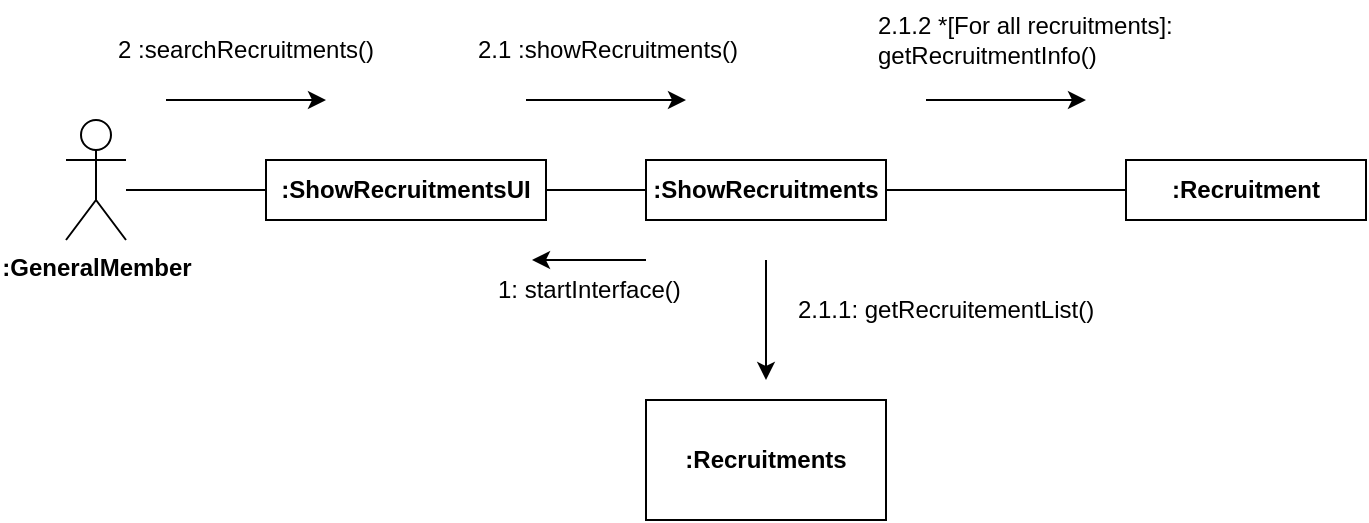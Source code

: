 <mxfile version="20.8.16" type="device"><diagram id="5Im231RPaUGk9WyizyXa" name="페이지-1"><mxGraphModel dx="712" dy="828" grid="1" gridSize="10" guides="1" tooltips="1" connect="1" arrows="1" fold="1" page="1" pageScale="1" pageWidth="827" pageHeight="1169" math="0" shadow="0"><root><mxCell id="0"/><mxCell id="1" parent="0"/><mxCell id="JWW03FLZEhvH0JMGyK4w-1" value=":GeneralMember" style="shape=umlActor;verticalLabelPosition=bottom;verticalAlign=top;html=1;outlineConnect=0;fontStyle=1" parent="1" vertex="1"><mxGeometry x="70" y="230" width="30" height="60" as="geometry"/></mxCell><mxCell id="JWW03FLZEhvH0JMGyK4w-2" value=":ShowRecruitmentsUI" style="rounded=0;whiteSpace=wrap;html=1;fontStyle=1" parent="1" vertex="1"><mxGeometry x="170" y="250" width="140" height="30" as="geometry"/></mxCell><mxCell id="JWW03FLZEhvH0JMGyK4w-3" value=":ShowRecruitments" style="rounded=0;whiteSpace=wrap;html=1;fontStyle=1" parent="1" vertex="1"><mxGeometry x="360" y="250" width="120" height="30" as="geometry"/></mxCell><mxCell id="JWW03FLZEhvH0JMGyK4w-4" value="" style="endArrow=none;html=1;rounded=0;entryX=0;entryY=0.5;entryDx=0;entryDy=0;" parent="1" target="JWW03FLZEhvH0JMGyK4w-2" edge="1"><mxGeometry width="50" height="50" relative="1" as="geometry"><mxPoint x="100" y="265" as="sourcePoint"/><mxPoint x="150" y="220" as="targetPoint"/></mxGeometry></mxCell><mxCell id="JWW03FLZEhvH0JMGyK4w-5" value="" style="endArrow=none;html=1;rounded=0;entryX=0;entryY=0.5;entryDx=0;entryDy=0;exitX=1;exitY=0.5;exitDx=0;exitDy=0;" parent="1" source="JWW03FLZEhvH0JMGyK4w-2" target="JWW03FLZEhvH0JMGyK4w-3" edge="1"><mxGeometry width="50" height="50" relative="1" as="geometry"><mxPoint x="310" y="270" as="sourcePoint"/><mxPoint x="360" y="220" as="targetPoint"/></mxGeometry></mxCell><mxCell id="JWW03FLZEhvH0JMGyK4w-6" value="" style="endArrow=classic;rounded=0;movable=1;resizable=1;rotatable=1;deletable=1;editable=1;locked=0;connectable=1;html=1;verticalAlign=top;" parent="1" edge="1"><mxGeometry width="50" height="50" relative="1" as="geometry"><mxPoint x="360" y="300" as="sourcePoint"/><mxPoint x="303" y="300" as="targetPoint"/></mxGeometry></mxCell><mxCell id="JWW03FLZEhvH0JMGyK4w-7" value="1: startInterface()" style="text;strokeColor=none;fillColor=none;align=left;verticalAlign=middle;spacingLeft=4;spacingRight=4;overflow=hidden;points=[[0,0.5],[1,0.5]];portConstraint=eastwest;rotatable=0;whiteSpace=wrap;html=1;" parent="1" vertex="1"><mxGeometry x="280" y="300" width="110" height="30" as="geometry"/></mxCell><mxCell id="JWW03FLZEhvH0JMGyK4w-8" value=":Recruitment" style="rounded=0;whiteSpace=wrap;html=1;fontStyle=1" parent="1" vertex="1"><mxGeometry x="600" y="250" width="120" height="30" as="geometry"/></mxCell><mxCell id="JWW03FLZEhvH0JMGyK4w-9" value="2.1.2 *[For all recruitments]: getRecruitmentInfo()" style="text;strokeColor=none;fillColor=none;align=left;verticalAlign=middle;spacingLeft=4;spacingRight=4;overflow=hidden;points=[[0,0.5],[1,0.5]];portConstraint=eastwest;rotatable=0;whiteSpace=wrap;html=1;" parent="1" vertex="1"><mxGeometry x="470" y="170" width="170" height="40" as="geometry"/></mxCell><mxCell id="JWW03FLZEhvH0JMGyK4w-10" value="" style="endArrow=none;html=1;rounded=0;entryX=0;entryY=0.5;entryDx=0;entryDy=0;exitX=1;exitY=0.5;exitDx=0;exitDy=0;" parent="1" source="JWW03FLZEhvH0JMGyK4w-3" target="JWW03FLZEhvH0JMGyK4w-8" edge="1"><mxGeometry width="50" height="50" relative="1" as="geometry"><mxPoint x="400" y="300" as="sourcePoint"/><mxPoint x="450" y="250" as="targetPoint"/></mxGeometry></mxCell><mxCell id="JWW03FLZEhvH0JMGyK4w-11" value="" style="endArrow=classic;html=1;rounded=0;" parent="1" edge="1"><mxGeometry width="50" height="50" relative="1" as="geometry"><mxPoint x="500" y="220" as="sourcePoint"/><mxPoint x="580" y="220" as="targetPoint"/></mxGeometry></mxCell><mxCell id="JWW03FLZEhvH0JMGyK4w-12" value="2 :searchRecruitments()" style="text;strokeColor=none;fillColor=none;align=left;verticalAlign=middle;spacingLeft=4;spacingRight=4;overflow=hidden;points=[[0,0.5],[1,0.5]];portConstraint=eastwest;rotatable=0;whiteSpace=wrap;html=1;" parent="1" vertex="1"><mxGeometry x="90" y="180" width="170" height="30" as="geometry"/></mxCell><mxCell id="JWW03FLZEhvH0JMGyK4w-13" value="" style="endArrow=classic;html=1;rounded=0;" parent="1" edge="1"><mxGeometry width="50" height="50" relative="1" as="geometry"><mxPoint x="120" y="220" as="sourcePoint"/><mxPoint x="200" y="220" as="targetPoint"/></mxGeometry></mxCell><mxCell id="JWW03FLZEhvH0JMGyK4w-14" value="2.1 :showRecruitments()" style="text;strokeColor=none;fillColor=none;align=left;verticalAlign=middle;spacingLeft=4;spacingRight=4;overflow=hidden;points=[[0,0.5],[1,0.5]];portConstraint=eastwest;rotatable=0;whiteSpace=wrap;html=1;" parent="1" vertex="1"><mxGeometry x="270" y="180" width="170" height="30" as="geometry"/></mxCell><mxCell id="JWW03FLZEhvH0JMGyK4w-15" value="" style="endArrow=classic;html=1;rounded=0;" parent="1" edge="1"><mxGeometry width="50" height="50" relative="1" as="geometry"><mxPoint x="300" y="220" as="sourcePoint"/><mxPoint x="380" y="220" as="targetPoint"/></mxGeometry></mxCell><mxCell id="9fKoF18AjGqaMahbj_4r-1" value=":Recruitments" style="rounded=0;whiteSpace=wrap;html=1;fontStyle=1" parent="1" vertex="1"><mxGeometry x="360" y="370" width="120" height="60" as="geometry"/></mxCell><mxCell id="9fKoF18AjGqaMahbj_4r-2" value="" style="endArrow=classic;html=1;rounded=0;" parent="1" edge="1"><mxGeometry width="50" height="50" relative="1" as="geometry"><mxPoint x="420" y="300" as="sourcePoint"/><mxPoint x="420" y="360" as="targetPoint"/></mxGeometry></mxCell><mxCell id="9fKoF18AjGqaMahbj_4r-3" value="2.1.1: getRecruitementList()" style="text;strokeColor=none;fillColor=none;align=left;verticalAlign=middle;spacingLeft=4;spacingRight=4;overflow=hidden;points=[[0,0.5],[1,0.5]];portConstraint=eastwest;rotatable=0;whiteSpace=wrap;html=1;" parent="1" vertex="1"><mxGeometry x="430" y="310" width="160" height="30" as="geometry"/></mxCell></root></mxGraphModel></diagram></mxfile>